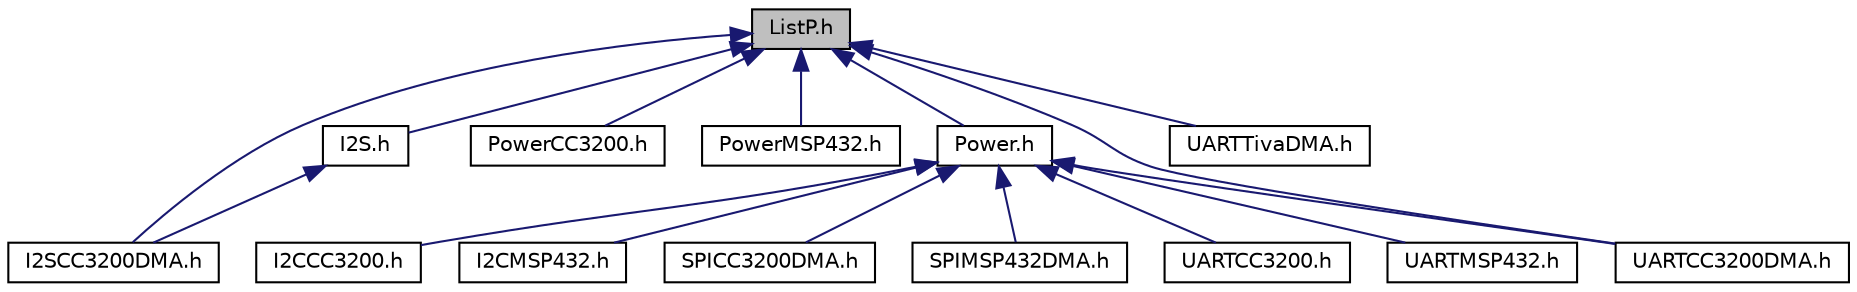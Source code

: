 digraph "ListP.h"
{
  edge [fontname="Helvetica",fontsize="10",labelfontname="Helvetica",labelfontsize="10"];
  node [fontname="Helvetica",fontsize="10",shape=record];
  Node1 [label="ListP.h",height=0.2,width=0.4,color="black", fillcolor="grey75", style="filled", fontcolor="black"];
  Node1 -> Node2 [dir="back",color="midnightblue",fontsize="10",style="solid",fontname="Helvetica"];
  Node2 [label="I2SCC3200DMA.h",height=0.2,width=0.4,color="black", fillcolor="white", style="filled",URL="$_i2_s_c_c3200_d_m_a_8h.html",tooltip="I2S driver implementation for a CC3200 I2S controller. "];
  Node1 -> Node3 [dir="back",color="midnightblue",fontsize="10",style="solid",fontname="Helvetica"];
  Node3 [label="I2S.h",height=0.2,width=0.4,color="black", fillcolor="white", style="filled",URL="$_i2_s_8h.html",tooltip="I2S driver interface. "];
  Node3 -> Node2 [dir="back",color="midnightblue",fontsize="10",style="solid",fontname="Helvetica"];
  Node1 -> Node4 [dir="back",color="midnightblue",fontsize="10",style="solid",fontname="Helvetica"];
  Node4 [label="PowerCC3200.h",height=0.2,width=0.4,color="black", fillcolor="white", style="filled",URL="$_power_c_c3200_8h.html",tooltip="Power manager interface for the CC3200. "];
  Node1 -> Node5 [dir="back",color="midnightblue",fontsize="10",style="solid",fontname="Helvetica"];
  Node5 [label="PowerMSP432.h",height=0.2,width=0.4,color="black", fillcolor="white", style="filled",URL="$_power_m_s_p432_8h.html",tooltip="Power manager interface for the MSP432. "];
  Node1 -> Node6 [dir="back",color="midnightblue",fontsize="10",style="solid",fontname="Helvetica"];
  Node6 [label="Power.h",height=0.2,width=0.4,color="black", fillcolor="white", style="filled",URL="$_power_8h.html",tooltip="Power manager interface. "];
  Node6 -> Node7 [dir="back",color="midnightblue",fontsize="10",style="solid",fontname="Helvetica"];
  Node7 [label="I2CCC3200.h",height=0.2,width=0.4,color="black", fillcolor="white", style="filled",URL="$_i2_c_c_c3200_8h.html",tooltip="I2C driver implementation for a CC3200 I2C controller. "];
  Node6 -> Node8 [dir="back",color="midnightblue",fontsize="10",style="solid",fontname="Helvetica"];
  Node8 [label="I2CMSP432.h",height=0.2,width=0.4,color="black", fillcolor="white", style="filled",URL="$_i2_c_m_s_p432_8h.html",tooltip="I2C driver implementation for the EUSCI controller on MSP432. "];
  Node6 -> Node9 [dir="back",color="midnightblue",fontsize="10",style="solid",fontname="Helvetica"];
  Node9 [label="SPICC3200DMA.h",height=0.2,width=0.4,color="black", fillcolor="white", style="filled",URL="$_s_p_i_c_c3200_d_m_a_8h.html",tooltip="SPI driver implementation for a CC3200 SPI controller using the micro DMA controller. "];
  Node6 -> Node10 [dir="back",color="midnightblue",fontsize="10",style="solid",fontname="Helvetica"];
  Node10 [label="SPIMSP432DMA.h",height=0.2,width=0.4,color="black", fillcolor="white", style="filled",URL="$_s_p_i_m_s_p432_d_m_a_8h.html",tooltip="SPI driver implementation for a EUSCI peripheral on MSP432 using the micro DMA controller. "];
  Node6 -> Node11 [dir="back",color="midnightblue",fontsize="10",style="solid",fontname="Helvetica"];
  Node11 [label="UARTCC3200.h",height=0.2,width=0.4,color="black", fillcolor="white", style="filled",URL="$_u_a_r_t_c_c3200_8h.html",tooltip="UART driver implementation for a CC3200 UART controller. "];
  Node6 -> Node12 [dir="back",color="midnightblue",fontsize="10",style="solid",fontname="Helvetica"];
  Node12 [label="UARTCC3200DMA.h",height=0.2,width=0.4,color="black", fillcolor="white", style="filled",URL="$_u_a_r_t_c_c3200_d_m_a_8h.html",tooltip="UART driver implementation for a CC3200 UART controller, using the micro DMA controller. "];
  Node6 -> Node13 [dir="back",color="midnightblue",fontsize="10",style="solid",fontname="Helvetica"];
  Node13 [label="UARTMSP432.h",height=0.2,width=0.4,color="black", fillcolor="white", style="filled",URL="$_u_a_r_t_m_s_p432_8h.html",tooltip="UART driver implementation for a EUSCIA peripheral for MSP432. "];
  Node1 -> Node12 [dir="back",color="midnightblue",fontsize="10",style="solid",fontname="Helvetica"];
  Node1 -> Node14 [dir="back",color="midnightblue",fontsize="10",style="solid",fontname="Helvetica"];
  Node14 [label="UARTTivaDMA.h",height=0.2,width=0.4,color="black", fillcolor="white", style="filled",URL="$_u_a_r_t_tiva_d_m_a_8h.html",tooltip="UART driver implementation for a Tiva UART controller thay uses DMA. "];
}
